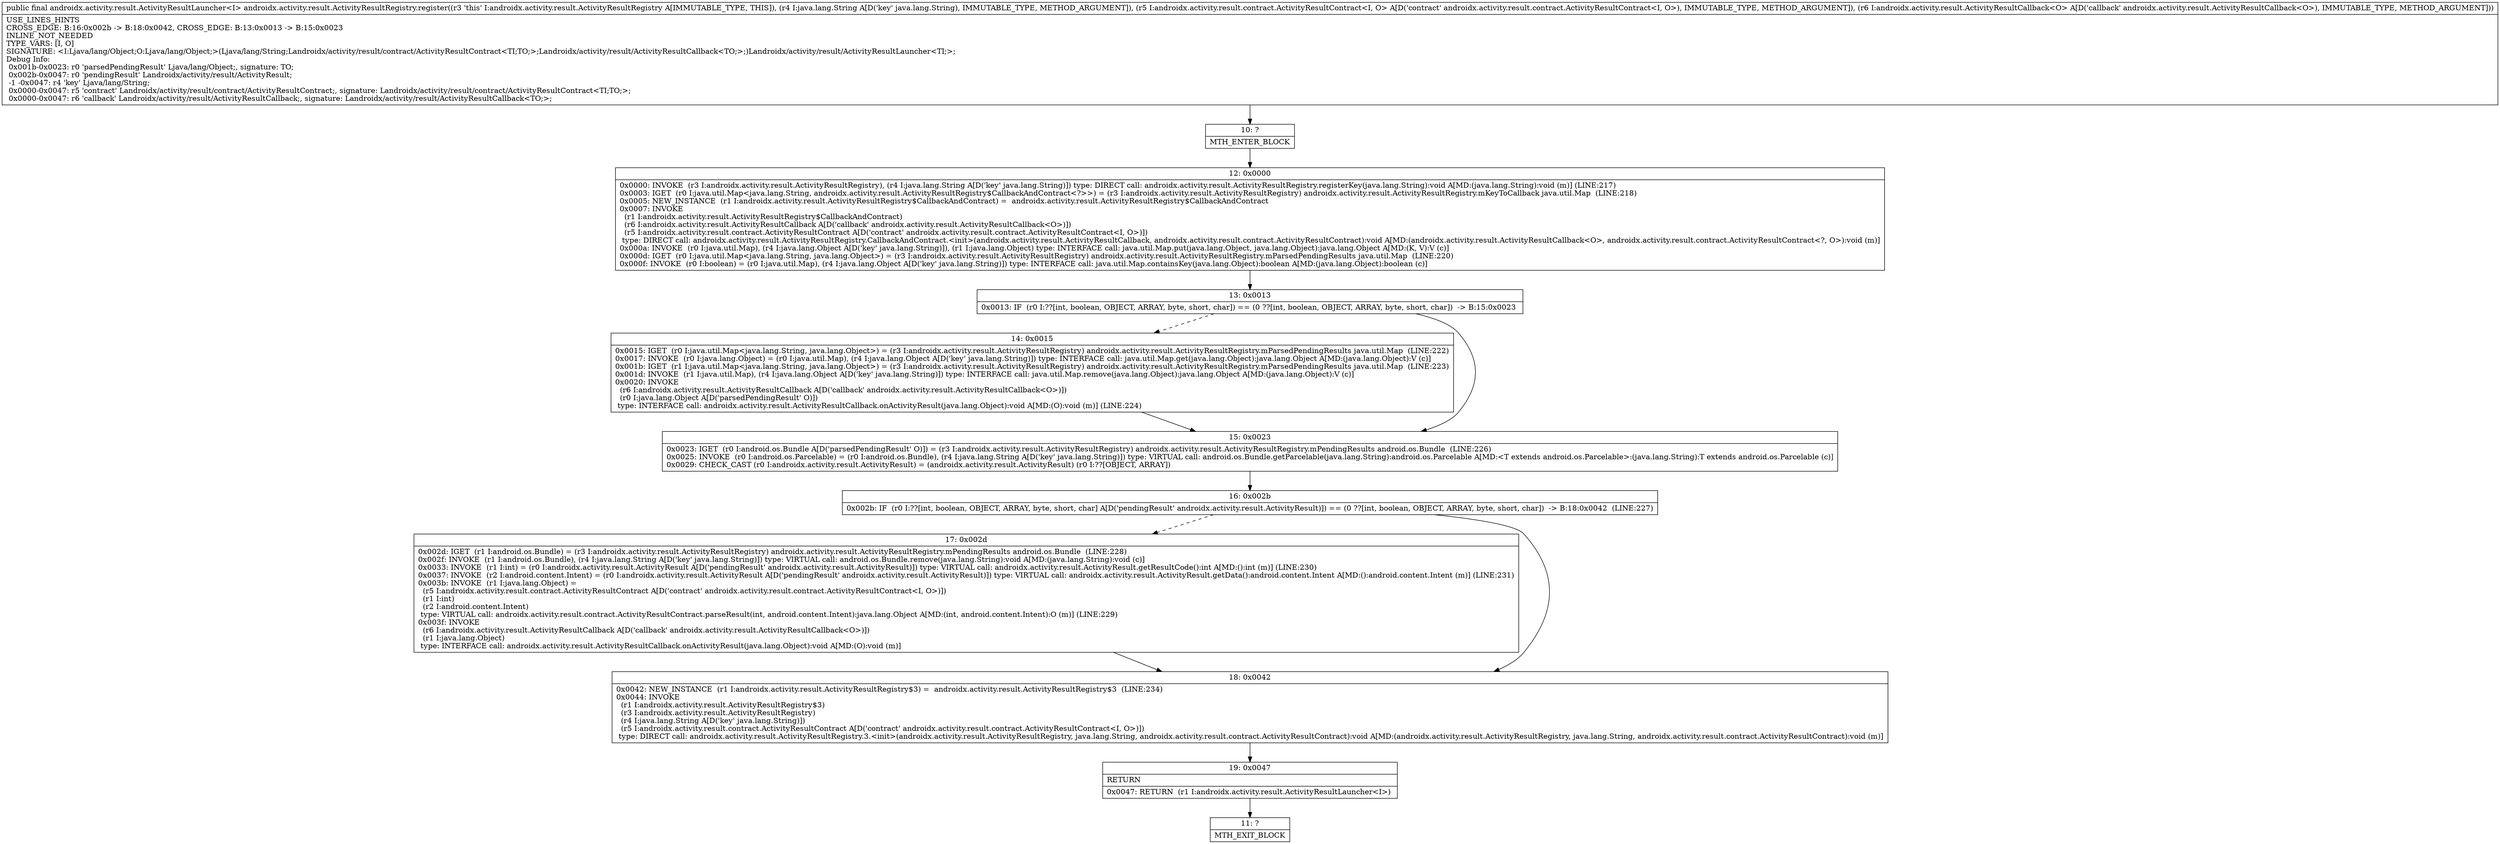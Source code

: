 digraph "CFG forandroidx.activity.result.ActivityResultRegistry.register(Ljava\/lang\/String;Landroidx\/activity\/result\/contract\/ActivityResultContract;Landroidx\/activity\/result\/ActivityResultCallback;)Landroidx\/activity\/result\/ActivityResultLauncher;" {
Node_10 [shape=record,label="{10\:\ ?|MTH_ENTER_BLOCK\l}"];
Node_12 [shape=record,label="{12\:\ 0x0000|0x0000: INVOKE  (r3 I:androidx.activity.result.ActivityResultRegistry), (r4 I:java.lang.String A[D('key' java.lang.String)]) type: DIRECT call: androidx.activity.result.ActivityResultRegistry.registerKey(java.lang.String):void A[MD:(java.lang.String):void (m)] (LINE:217)\l0x0003: IGET  (r0 I:java.util.Map\<java.lang.String, androidx.activity.result.ActivityResultRegistry$CallbackAndContract\<?\>\>) = (r3 I:androidx.activity.result.ActivityResultRegistry) androidx.activity.result.ActivityResultRegistry.mKeyToCallback java.util.Map  (LINE:218)\l0x0005: NEW_INSTANCE  (r1 I:androidx.activity.result.ActivityResultRegistry$CallbackAndContract) =  androidx.activity.result.ActivityResultRegistry$CallbackAndContract \l0x0007: INVOKE  \l  (r1 I:androidx.activity.result.ActivityResultRegistry$CallbackAndContract)\l  (r6 I:androidx.activity.result.ActivityResultCallback A[D('callback' androidx.activity.result.ActivityResultCallback\<O\>)])\l  (r5 I:androidx.activity.result.contract.ActivityResultContract A[D('contract' androidx.activity.result.contract.ActivityResultContract\<I, O\>)])\l type: DIRECT call: androidx.activity.result.ActivityResultRegistry.CallbackAndContract.\<init\>(androidx.activity.result.ActivityResultCallback, androidx.activity.result.contract.ActivityResultContract):void A[MD:(androidx.activity.result.ActivityResultCallback\<O\>, androidx.activity.result.contract.ActivityResultContract\<?, O\>):void (m)]\l0x000a: INVOKE  (r0 I:java.util.Map), (r4 I:java.lang.Object A[D('key' java.lang.String)]), (r1 I:java.lang.Object) type: INTERFACE call: java.util.Map.put(java.lang.Object, java.lang.Object):java.lang.Object A[MD:(K, V):V (c)]\l0x000d: IGET  (r0 I:java.util.Map\<java.lang.String, java.lang.Object\>) = (r3 I:androidx.activity.result.ActivityResultRegistry) androidx.activity.result.ActivityResultRegistry.mParsedPendingResults java.util.Map  (LINE:220)\l0x000f: INVOKE  (r0 I:boolean) = (r0 I:java.util.Map), (r4 I:java.lang.Object A[D('key' java.lang.String)]) type: INTERFACE call: java.util.Map.containsKey(java.lang.Object):boolean A[MD:(java.lang.Object):boolean (c)]\l}"];
Node_13 [shape=record,label="{13\:\ 0x0013|0x0013: IF  (r0 I:??[int, boolean, OBJECT, ARRAY, byte, short, char]) == (0 ??[int, boolean, OBJECT, ARRAY, byte, short, char])  \-\> B:15:0x0023 \l}"];
Node_14 [shape=record,label="{14\:\ 0x0015|0x0015: IGET  (r0 I:java.util.Map\<java.lang.String, java.lang.Object\>) = (r3 I:androidx.activity.result.ActivityResultRegistry) androidx.activity.result.ActivityResultRegistry.mParsedPendingResults java.util.Map  (LINE:222)\l0x0017: INVOKE  (r0 I:java.lang.Object) = (r0 I:java.util.Map), (r4 I:java.lang.Object A[D('key' java.lang.String)]) type: INTERFACE call: java.util.Map.get(java.lang.Object):java.lang.Object A[MD:(java.lang.Object):V (c)]\l0x001b: IGET  (r1 I:java.util.Map\<java.lang.String, java.lang.Object\>) = (r3 I:androidx.activity.result.ActivityResultRegistry) androidx.activity.result.ActivityResultRegistry.mParsedPendingResults java.util.Map  (LINE:223)\l0x001d: INVOKE  (r1 I:java.util.Map), (r4 I:java.lang.Object A[D('key' java.lang.String)]) type: INTERFACE call: java.util.Map.remove(java.lang.Object):java.lang.Object A[MD:(java.lang.Object):V (c)]\l0x0020: INVOKE  \l  (r6 I:androidx.activity.result.ActivityResultCallback A[D('callback' androidx.activity.result.ActivityResultCallback\<O\>)])\l  (r0 I:java.lang.Object A[D('parsedPendingResult' O)])\l type: INTERFACE call: androidx.activity.result.ActivityResultCallback.onActivityResult(java.lang.Object):void A[MD:(O):void (m)] (LINE:224)\l}"];
Node_15 [shape=record,label="{15\:\ 0x0023|0x0023: IGET  (r0 I:android.os.Bundle A[D('parsedPendingResult' O)]) = (r3 I:androidx.activity.result.ActivityResultRegistry) androidx.activity.result.ActivityResultRegistry.mPendingResults android.os.Bundle  (LINE:226)\l0x0025: INVOKE  (r0 I:android.os.Parcelable) = (r0 I:android.os.Bundle), (r4 I:java.lang.String A[D('key' java.lang.String)]) type: VIRTUAL call: android.os.Bundle.getParcelable(java.lang.String):android.os.Parcelable A[MD:\<T extends android.os.Parcelable\>:(java.lang.String):T extends android.os.Parcelable (c)]\l0x0029: CHECK_CAST (r0 I:androidx.activity.result.ActivityResult) = (androidx.activity.result.ActivityResult) (r0 I:??[OBJECT, ARRAY]) \l}"];
Node_16 [shape=record,label="{16\:\ 0x002b|0x002b: IF  (r0 I:??[int, boolean, OBJECT, ARRAY, byte, short, char] A[D('pendingResult' androidx.activity.result.ActivityResult)]) == (0 ??[int, boolean, OBJECT, ARRAY, byte, short, char])  \-\> B:18:0x0042  (LINE:227)\l}"];
Node_17 [shape=record,label="{17\:\ 0x002d|0x002d: IGET  (r1 I:android.os.Bundle) = (r3 I:androidx.activity.result.ActivityResultRegistry) androidx.activity.result.ActivityResultRegistry.mPendingResults android.os.Bundle  (LINE:228)\l0x002f: INVOKE  (r1 I:android.os.Bundle), (r4 I:java.lang.String A[D('key' java.lang.String)]) type: VIRTUAL call: android.os.Bundle.remove(java.lang.String):void A[MD:(java.lang.String):void (c)]\l0x0033: INVOKE  (r1 I:int) = (r0 I:androidx.activity.result.ActivityResult A[D('pendingResult' androidx.activity.result.ActivityResult)]) type: VIRTUAL call: androidx.activity.result.ActivityResult.getResultCode():int A[MD:():int (m)] (LINE:230)\l0x0037: INVOKE  (r2 I:android.content.Intent) = (r0 I:androidx.activity.result.ActivityResult A[D('pendingResult' androidx.activity.result.ActivityResult)]) type: VIRTUAL call: androidx.activity.result.ActivityResult.getData():android.content.Intent A[MD:():android.content.Intent (m)] (LINE:231)\l0x003b: INVOKE  (r1 I:java.lang.Object) = \l  (r5 I:androidx.activity.result.contract.ActivityResultContract A[D('contract' androidx.activity.result.contract.ActivityResultContract\<I, O\>)])\l  (r1 I:int)\l  (r2 I:android.content.Intent)\l type: VIRTUAL call: androidx.activity.result.contract.ActivityResultContract.parseResult(int, android.content.Intent):java.lang.Object A[MD:(int, android.content.Intent):O (m)] (LINE:229)\l0x003f: INVOKE  \l  (r6 I:androidx.activity.result.ActivityResultCallback A[D('callback' androidx.activity.result.ActivityResultCallback\<O\>)])\l  (r1 I:java.lang.Object)\l type: INTERFACE call: androidx.activity.result.ActivityResultCallback.onActivityResult(java.lang.Object):void A[MD:(O):void (m)]\l}"];
Node_18 [shape=record,label="{18\:\ 0x0042|0x0042: NEW_INSTANCE  (r1 I:androidx.activity.result.ActivityResultRegistry$3) =  androidx.activity.result.ActivityResultRegistry$3  (LINE:234)\l0x0044: INVOKE  \l  (r1 I:androidx.activity.result.ActivityResultRegistry$3)\l  (r3 I:androidx.activity.result.ActivityResultRegistry)\l  (r4 I:java.lang.String A[D('key' java.lang.String)])\l  (r5 I:androidx.activity.result.contract.ActivityResultContract A[D('contract' androidx.activity.result.contract.ActivityResultContract\<I, O\>)])\l type: DIRECT call: androidx.activity.result.ActivityResultRegistry.3.\<init\>(androidx.activity.result.ActivityResultRegistry, java.lang.String, androidx.activity.result.contract.ActivityResultContract):void A[MD:(androidx.activity.result.ActivityResultRegistry, java.lang.String, androidx.activity.result.contract.ActivityResultContract):void (m)]\l}"];
Node_19 [shape=record,label="{19\:\ 0x0047|RETURN\l|0x0047: RETURN  (r1 I:androidx.activity.result.ActivityResultLauncher\<I\>) \l}"];
Node_11 [shape=record,label="{11\:\ ?|MTH_EXIT_BLOCK\l}"];
MethodNode[shape=record,label="{public final androidx.activity.result.ActivityResultLauncher\<I\> androidx.activity.result.ActivityResultRegistry.register((r3 'this' I:androidx.activity.result.ActivityResultRegistry A[IMMUTABLE_TYPE, THIS]), (r4 I:java.lang.String A[D('key' java.lang.String), IMMUTABLE_TYPE, METHOD_ARGUMENT]), (r5 I:androidx.activity.result.contract.ActivityResultContract\<I, O\> A[D('contract' androidx.activity.result.contract.ActivityResultContract\<I, O\>), IMMUTABLE_TYPE, METHOD_ARGUMENT]), (r6 I:androidx.activity.result.ActivityResultCallback\<O\> A[D('callback' androidx.activity.result.ActivityResultCallback\<O\>), IMMUTABLE_TYPE, METHOD_ARGUMENT]))  | USE_LINES_HINTS\lCROSS_EDGE: B:16:0x002b \-\> B:18:0x0042, CROSS_EDGE: B:13:0x0013 \-\> B:15:0x0023\lINLINE_NOT_NEEDED\lTYPE_VARS: [I, O]\lSIGNATURE: \<I:Ljava\/lang\/Object;O:Ljava\/lang\/Object;\>(Ljava\/lang\/String;Landroidx\/activity\/result\/contract\/ActivityResultContract\<TI;TO;\>;Landroidx\/activity\/result\/ActivityResultCallback\<TO;\>;)Landroidx\/activity\/result\/ActivityResultLauncher\<TI;\>;\lDebug Info:\l  0x001b\-0x0023: r0 'parsedPendingResult' Ljava\/lang\/Object;, signature: TO;\l  0x002b\-0x0047: r0 'pendingResult' Landroidx\/activity\/result\/ActivityResult;\l  \-1 \-0x0047: r4 'key' Ljava\/lang\/String;\l  0x0000\-0x0047: r5 'contract' Landroidx\/activity\/result\/contract\/ActivityResultContract;, signature: Landroidx\/activity\/result\/contract\/ActivityResultContract\<TI;TO;\>;\l  0x0000\-0x0047: r6 'callback' Landroidx\/activity\/result\/ActivityResultCallback;, signature: Landroidx\/activity\/result\/ActivityResultCallback\<TO;\>;\l}"];
MethodNode -> Node_10;Node_10 -> Node_12;
Node_12 -> Node_13;
Node_13 -> Node_14[style=dashed];
Node_13 -> Node_15;
Node_14 -> Node_15;
Node_15 -> Node_16;
Node_16 -> Node_17[style=dashed];
Node_16 -> Node_18;
Node_17 -> Node_18;
Node_18 -> Node_19;
Node_19 -> Node_11;
}

